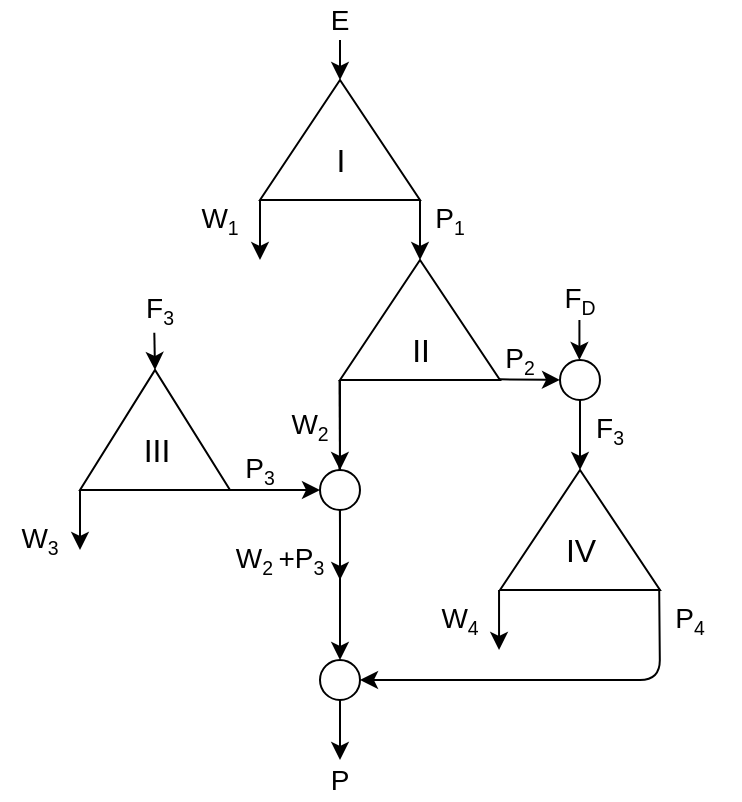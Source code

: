 <mxfile scale="20" border="0">
    <diagram id="YnQyo2uodswjvBjNdOXn" name="Page-1">
        <mxGraphModel dx="194" dy="334" grid="1" gridSize="10" guides="1" tooltips="1" connect="1" arrows="1" fold="1" page="1" pageScale="1" pageWidth="827" pageHeight="1169" math="0" shadow="0">
            <root>
                <mxCell id="0"/>
                <mxCell id="1" parent="0"/>
                <mxCell id="12" value="" style="endArrow=classic;html=1;" parent="1" edge="1">
                    <mxGeometry width="50" height="50" relative="1" as="geometry">
                        <mxPoint x="499.71" y="300.0" as="sourcePoint"/>
                        <mxPoint x="499.71" y="320.0" as="targetPoint"/>
                    </mxGeometry>
                </mxCell>
                <mxCell id="18" value="" style="endArrow=classic;html=1;entryX=0.5;entryY=0;entryDx=0;entryDy=0;" parent="1" target="28" edge="1">
                    <mxGeometry width="50" height="50" relative="1" as="geometry">
                        <mxPoint x="379.71" y="370.0" as="sourcePoint"/>
                        <mxPoint x="440" y="400" as="targetPoint"/>
                        <Array as="points">
                            <mxPoint x="380" y="400"/>
                        </Array>
                    </mxGeometry>
                </mxCell>
                <mxCell id="19" value="" style="endArrow=classic;html=1;" parent="1" edge="1">
                    <mxGeometry width="50" height="50" relative="1" as="geometry">
                        <mxPoint x="460" y="329.66" as="sourcePoint"/>
                        <mxPoint x="490" y="330.0" as="targetPoint"/>
                    </mxGeometry>
                </mxCell>
                <mxCell id="20" value="" style="ellipse;whiteSpace=wrap;html=1;aspect=fixed;" parent="1" vertex="1">
                    <mxGeometry x="490" y="320" width="20" height="20" as="geometry"/>
                </mxCell>
                <mxCell id="22" value="&lt;font style=&quot;font-size: 14px;&quot;&gt;F&lt;/font&gt;&lt;font style=&quot;font-size: 11.667px&quot;&gt;&lt;sub&gt;D&lt;/sub&gt;&lt;/font&gt;" style="text;html=1;strokeColor=none;fillColor=none;align=center;verticalAlign=middle;whiteSpace=wrap;rounded=0;" parent="1" vertex="1">
                    <mxGeometry x="480" y="280" width="40" height="20" as="geometry"/>
                </mxCell>
                <mxCell id="27" value="" style="endArrow=classic;html=1;exitX=0.007;exitY=0.995;exitDx=0;exitDy=0;entryX=1;entryY=0.5;entryDx=0;entryDy=0;exitPerimeter=0;" parent="1" source="31" target="28" edge="1">
                    <mxGeometry width="50" height="50" relative="1" as="geometry">
                        <mxPoint x="389.71" y="380" as="sourcePoint"/>
                        <mxPoint x="500" y="400" as="targetPoint"/>
                        <Array as="points">
                            <mxPoint x="540" y="480"/>
                        </Array>
                    </mxGeometry>
                </mxCell>
                <mxCell id="28" value="" style="ellipse;whiteSpace=wrap;html=1;aspect=fixed;" parent="1" vertex="1">
                    <mxGeometry x="370" y="470" width="20" height="20" as="geometry"/>
                </mxCell>
                <mxCell id="29" value="" style="endArrow=classic;html=1;exitX=0.5;exitY=1;exitDx=0;exitDy=0;" parent="1" source="28" edge="1">
                    <mxGeometry width="50" height="50" relative="1" as="geometry">
                        <mxPoint x="419.76" y="340" as="sourcePoint"/>
                        <mxPoint x="380" y="520" as="targetPoint"/>
                    </mxGeometry>
                </mxCell>
                <mxCell id="30" value="&lt;font style=&quot;font-size: 14px&quot;&gt;P&lt;/font&gt;" style="text;html=1;strokeColor=none;fillColor=none;align=center;verticalAlign=middle;whiteSpace=wrap;rounded=0;" parent="1" vertex="1">
                    <mxGeometry x="360" y="520" width="40" height="20" as="geometry"/>
                </mxCell>
                <mxCell id="31" value="" style="triangle;whiteSpace=wrap;html=1;rotation=-90;" parent="1" vertex="1">
                    <mxGeometry x="470" y="365" width="60" height="80" as="geometry"/>
                </mxCell>
                <mxCell id="32" value="&lt;font style=&quot;font-size: 14px&quot;&gt;W&lt;/font&gt;&lt;font style=&quot;font-size: 11.667px&quot;&gt;&lt;sub&gt;4&lt;/sub&gt;&lt;/font&gt;" style="text;html=1;strokeColor=none;fillColor=none;align=center;verticalAlign=middle;whiteSpace=wrap;rounded=0;" parent="1" vertex="1">
                    <mxGeometry x="420" y="440" width="40" height="20" as="geometry"/>
                </mxCell>
                <mxCell id="33" value="&lt;font style=&quot;font-size: 14px&quot;&gt;P&lt;/font&gt;&lt;font style=&quot;font-size: 11.667px&quot;&gt;&lt;sub&gt;4&lt;/sub&gt;&lt;/font&gt;" style="text;html=1;strokeColor=none;fillColor=none;align=center;verticalAlign=middle;whiteSpace=wrap;rounded=0;" parent="1" vertex="1">
                    <mxGeometry x="530" y="440" width="50" height="20" as="geometry"/>
                </mxCell>
                <mxCell id="34" value="" style="endArrow=classic;html=1;exitX=0.5;exitY=1;exitDx=0;exitDy=0;entryX=1;entryY=0.5;entryDx=0;entryDy=0;" parent="1" source="20" target="31" edge="1">
                    <mxGeometry width="50" height="50" relative="1" as="geometry">
                        <mxPoint x="509.71" y="310" as="sourcePoint"/>
                        <mxPoint x="509.71" y="330" as="targetPoint"/>
                    </mxGeometry>
                </mxCell>
                <mxCell id="35" value="" style="endArrow=classic;html=1;" parent="1" edge="1">
                    <mxGeometry width="50" height="50" relative="1" as="geometry">
                        <mxPoint x="459.52" y="435.0" as="sourcePoint"/>
                        <mxPoint x="459.52" y="465" as="targetPoint"/>
                    </mxGeometry>
                </mxCell>
                <mxCell id="39" value="IV" style="text;html=1;align=center;verticalAlign=middle;resizable=0;points=[];autosize=1;strokeColor=none;fillColor=none;fontSize=16;" parent="1" vertex="1">
                    <mxGeometry x="485" y="405" width="30" height="20" as="geometry"/>
                </mxCell>
                <mxCell id="40" value="" style="endArrow=classic;html=1;" edge="1" parent="1">
                    <mxGeometry width="50" height="50" relative="1" as="geometry">
                        <mxPoint x="380" y="160" as="sourcePoint"/>
                        <mxPoint x="380" y="180.0" as="targetPoint"/>
                    </mxGeometry>
                </mxCell>
                <mxCell id="41" value="" style="endArrow=classic;html=1;" edge="1" parent="1">
                    <mxGeometry width="50" height="50" relative="1" as="geometry">
                        <mxPoint x="340" y="240.0" as="sourcePoint"/>
                        <mxPoint x="340" y="270.0" as="targetPoint"/>
                    </mxGeometry>
                </mxCell>
                <mxCell id="42" value="" style="triangle;whiteSpace=wrap;html=1;rotation=-90;" vertex="1" parent="1">
                    <mxGeometry x="350" y="170" width="60" height="80" as="geometry"/>
                </mxCell>
                <mxCell id="43" value="" style="endArrow=classic;html=1;exitX=0;exitY=0;exitDx=0;exitDy=0;" edge="1" parent="1" source="47">
                    <mxGeometry width="50" height="50" relative="1" as="geometry">
                        <mxPoint x="420" y="220.0" as="sourcePoint"/>
                        <mxPoint x="420" y="270.0" as="targetPoint"/>
                    </mxGeometry>
                </mxCell>
                <mxCell id="44" value="" style="triangle;whiteSpace=wrap;html=1;rotation=-90;" vertex="1" parent="1">
                    <mxGeometry x="390" y="260" width="60" height="80" as="geometry"/>
                </mxCell>
                <mxCell id="45" value="&lt;font style=&quot;font-size: 14px&quot;&gt;E&lt;/font&gt;" style="text;html=1;strokeColor=none;fillColor=none;align=center;verticalAlign=middle;whiteSpace=wrap;rounded=0;" vertex="1" parent="1">
                    <mxGeometry x="360" y="140" width="40" height="20" as="geometry"/>
                </mxCell>
                <mxCell id="46" value="&lt;font style=&quot;font-size: 14px&quot;&gt;W&lt;/font&gt;&lt;font style=&quot;font-size: 11.667px&quot;&gt;&lt;sub&gt;1&lt;/sub&gt;&lt;/font&gt;" style="text;html=1;strokeColor=none;fillColor=none;align=center;verticalAlign=middle;whiteSpace=wrap;rounded=0;" vertex="1" parent="1">
                    <mxGeometry x="300" y="240" width="40" height="20" as="geometry"/>
                </mxCell>
                <mxCell id="47" value="&lt;font style=&quot;font-size: 14px&quot;&gt;P&lt;/font&gt;&lt;font style=&quot;font-size: 11.667px&quot;&gt;&lt;sub&gt;1&lt;/sub&gt;&lt;/font&gt;" style="text;html=1;strokeColor=none;fillColor=none;align=center;verticalAlign=middle;whiteSpace=wrap;rounded=0;" vertex="1" parent="1">
                    <mxGeometry x="420" y="240" width="30" height="20" as="geometry"/>
                </mxCell>
                <mxCell id="48" value="" style="endArrow=classic;html=1;entryX=0.5;entryY=0;entryDx=0;entryDy=0;" edge="1" parent="1" target="57">
                    <mxGeometry width="50" height="50" relative="1" as="geometry">
                        <mxPoint x="379.76" y="330.0" as="sourcePoint"/>
                        <mxPoint x="380" y="350.0" as="targetPoint"/>
                    </mxGeometry>
                </mxCell>
                <mxCell id="49" value="" style="endArrow=classic;html=1;entryX=0;entryY=0.5;entryDx=0;entryDy=0;" edge="1" parent="1" target="57">
                    <mxGeometry width="50" height="50" relative="1" as="geometry">
                        <mxPoint x="310" y="385" as="sourcePoint"/>
                        <mxPoint x="380" y="360" as="targetPoint"/>
                    </mxGeometry>
                </mxCell>
                <mxCell id="50" value="" style="endArrow=classic;html=1;" edge="1" parent="1">
                    <mxGeometry width="50" height="50" relative="1" as="geometry">
                        <mxPoint x="250" y="385" as="sourcePoint"/>
                        <mxPoint x="250" y="415" as="targetPoint"/>
                    </mxGeometry>
                </mxCell>
                <mxCell id="51" value="&lt;span style=&quot;font-size: 16px&quot;&gt;&lt;br&gt;&lt;/span&gt;" style="triangle;whiteSpace=wrap;html=1;rotation=-90;" vertex="1" parent="1">
                    <mxGeometry x="257.5" y="317.5" width="60" height="75" as="geometry"/>
                </mxCell>
                <mxCell id="52" value="&lt;font style=&quot;font-size: 14px&quot;&gt;F&lt;/font&gt;&lt;font style=&quot;font-size: 11.667px&quot;&gt;&lt;sub&gt;3&lt;/sub&gt;&lt;/font&gt;" style="text;html=1;strokeColor=none;fillColor=none;align=center;verticalAlign=middle;whiteSpace=wrap;rounded=0;" vertex="1" parent="1">
                    <mxGeometry x="270" y="285" width="40" height="20" as="geometry"/>
                </mxCell>
                <mxCell id="53" value="&lt;font style=&quot;font-size: 14px&quot;&gt;W&lt;/font&gt;&lt;font style=&quot;font-size: 11.667px&quot;&gt;&lt;sub&gt;3&lt;/sub&gt;&lt;/font&gt;" style="text;html=1;strokeColor=none;fillColor=none;align=center;verticalAlign=middle;whiteSpace=wrap;rounded=0;" vertex="1" parent="1">
                    <mxGeometry x="210" y="400" width="40" height="20" as="geometry"/>
                </mxCell>
                <mxCell id="54" value="" style="endArrow=classic;html=1;" edge="1" parent="1">
                    <mxGeometry width="50" height="50" relative="1" as="geometry">
                        <mxPoint x="380" y="330" as="sourcePoint"/>
                        <mxPoint x="380" y="430" as="targetPoint"/>
                        <Array as="points">
                            <mxPoint x="379.89" y="330"/>
                        </Array>
                    </mxGeometry>
                </mxCell>
                <mxCell id="56" value="&lt;font style=&quot;font-size: 14px&quot;&gt;P&lt;/font&gt;&lt;font style=&quot;font-size: 11.667px&quot;&gt;&lt;sub&gt;2&lt;/sub&gt;&lt;/font&gt;" style="text;html=1;strokeColor=none;fillColor=none;align=center;verticalAlign=middle;whiteSpace=wrap;rounded=0;" vertex="1" parent="1">
                    <mxGeometry x="470" y="285" height="70" as="geometry"/>
                </mxCell>
                <mxCell id="57" value="" style="ellipse;whiteSpace=wrap;html=1;aspect=fixed;" vertex="1" parent="1">
                    <mxGeometry x="370" y="375" width="20" height="20" as="geometry"/>
                </mxCell>
                <mxCell id="58" value="" style="endArrow=classic;html=1;entryX=1;entryY=0.5;entryDx=0;entryDy=0;exitX=0.429;exitY=1.068;exitDx=0;exitDy=0;exitPerimeter=0;" edge="1" parent="1" source="52" target="51">
                    <mxGeometry width="50" height="50" relative="1" as="geometry">
                        <mxPoint x="290" y="310" as="sourcePoint"/>
                        <mxPoint x="529.71" y="355" as="targetPoint"/>
                    </mxGeometry>
                </mxCell>
                <mxCell id="59" value="&lt;font style=&quot;font-size: 14px;&quot;&gt;W&lt;font style=&quot;font-size: 11.667px;&quot;&gt;&lt;sub&gt;2&amp;nbsp;&lt;/sub&gt;&lt;span style=&quot;font-size: 14px;&quot;&gt;+&lt;/span&gt;&lt;/font&gt;P&lt;/font&gt;&lt;font style=&quot;font-size: 11.667px;&quot;&gt;&lt;sub&gt;3&lt;/sub&gt;&lt;/font&gt;" style="text;html=1;strokeColor=none;fillColor=none;align=center;verticalAlign=middle;whiteSpace=wrap;rounded=0;" vertex="1" parent="1">
                    <mxGeometry x="310" y="410" width="80" height="20" as="geometry"/>
                </mxCell>
                <mxCell id="60" value="&lt;font style=&quot;font-size: 14px&quot;&gt;W&lt;/font&gt;&lt;font style=&quot;font-size: 11.667px&quot;&gt;&lt;sub&gt;2&lt;/sub&gt;&lt;/font&gt;" style="text;html=1;strokeColor=none;fillColor=none;align=center;verticalAlign=middle;whiteSpace=wrap;rounded=0;" vertex="1" parent="1">
                    <mxGeometry x="340" y="340" width="50" height="25" as="geometry"/>
                </mxCell>
                <mxCell id="61" value="I" style="text;html=1;align=center;verticalAlign=middle;resizable=0;points=[];autosize=1;strokeColor=none;fillColor=none;fontSize=16;" vertex="1" parent="1">
                    <mxGeometry x="370" y="210" width="20" height="20" as="geometry"/>
                </mxCell>
                <mxCell id="62" value="II" style="text;html=1;align=center;verticalAlign=middle;resizable=0;points=[];autosize=1;strokeColor=none;fillColor=none;fontSize=16;" vertex="1" parent="1">
                    <mxGeometry x="410" y="305" width="20" height="20" as="geometry"/>
                </mxCell>
                <mxCell id="63" value="III" style="text;html=1;align=center;verticalAlign=middle;resizable=0;points=[];autosize=1;strokeColor=none;fillColor=none;fontSize=16;" vertex="1" parent="1">
                    <mxGeometry x="272.5" y="355" width="30" height="20" as="geometry"/>
                </mxCell>
                <mxCell id="64" value="&lt;font style=&quot;font-size: 14px&quot;&gt;P&lt;/font&gt;&lt;font style=&quot;font-size: 11.667px&quot;&gt;&lt;sub&gt;3&lt;/sub&gt;&lt;/font&gt;" style="text;html=1;strokeColor=none;fillColor=none;align=center;verticalAlign=middle;whiteSpace=wrap;rounded=0;" vertex="1" parent="1">
                    <mxGeometry x="320" y="365" width="40" height="20" as="geometry"/>
                </mxCell>
                <mxCell id="66" value="&lt;font style=&quot;font-size: 14px;&quot;&gt;F&lt;/font&gt;&lt;font style=&quot;font-size: 11.667px&quot;&gt;&lt;sub&gt;3&lt;/sub&gt;&lt;/font&gt;" style="text;html=1;strokeColor=none;fillColor=none;align=center;verticalAlign=middle;whiteSpace=wrap;rounded=0;" vertex="1" parent="1">
                    <mxGeometry x="490" y="345" width="50" height="20" as="geometry"/>
                </mxCell>
            </root>
        </mxGraphModel>
    </diagram>
</mxfile>